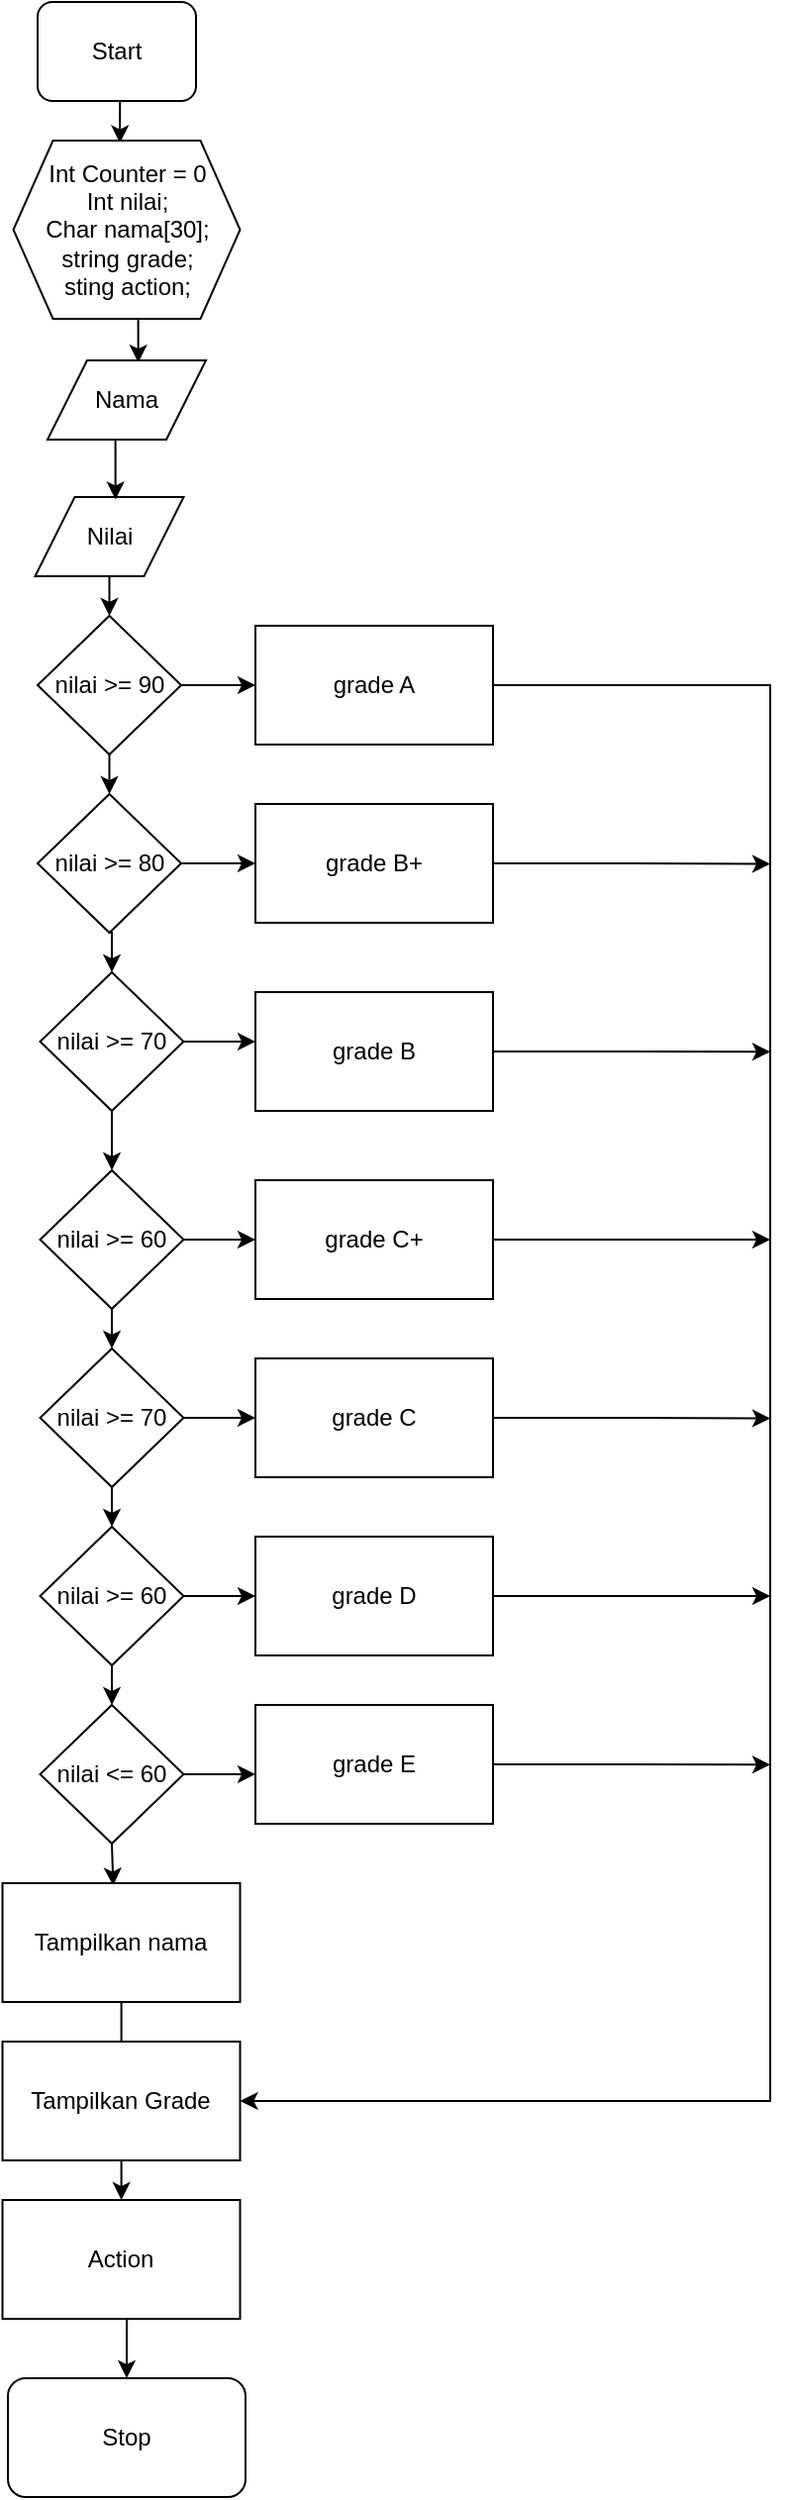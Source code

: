 <mxfile version="15.7.0" type="github">
  <diagram id="WCWadhV5rROmMvLaElrr" name="Page-1">
    <mxGraphModel dx="1221" dy="1841" grid="1" gridSize="10" guides="1" tooltips="1" connect="1" arrows="1" fold="1" page="1" pageScale="1" pageWidth="827" pageHeight="1169" math="0" shadow="0">
      <root>
        <mxCell id="0" />
        <mxCell id="1" parent="0" />
        <mxCell id="hPVc3B3CiWSuJGAfO9fB-38" style="edgeStyle=orthogonalEdgeStyle;rounded=0;orthogonalLoop=1;jettySize=auto;html=1;exitX=0.5;exitY=1;exitDx=0;exitDy=0;entryX=0.47;entryY=0.014;entryDx=0;entryDy=0;entryPerimeter=0;" edge="1" parent="1" source="hPVc3B3CiWSuJGAfO9fB-2" target="hPVc3B3CiWSuJGAfO9fB-7">
          <mxGeometry relative="1" as="geometry" />
        </mxCell>
        <mxCell id="hPVc3B3CiWSuJGAfO9fB-2" value="Start" style="rounded=1;whiteSpace=wrap;html=1;" vertex="1" parent="1">
          <mxGeometry x="150" y="-1160" width="80" height="50" as="geometry" />
        </mxCell>
        <mxCell id="hPVc3B3CiWSuJGAfO9fB-40" style="edgeStyle=orthogonalEdgeStyle;rounded=0;orthogonalLoop=1;jettySize=auto;html=1;exitX=0.5;exitY=1;exitDx=0;exitDy=0;entryX=0.573;entryY=0.028;entryDx=0;entryDy=0;entryPerimeter=0;" edge="1" parent="1" source="hPVc3B3CiWSuJGAfO9fB-7" target="hPVc3B3CiWSuJGAfO9fB-9">
          <mxGeometry relative="1" as="geometry" />
        </mxCell>
        <mxCell id="hPVc3B3CiWSuJGAfO9fB-7" value="Int Counter = 0&lt;br&gt;Int nilai;&lt;br&gt;Char nama[30];&lt;br&gt;string grade;&lt;br&gt;sting action;" style="shape=hexagon;perimeter=hexagonPerimeter2;whiteSpace=wrap;html=1;fixedSize=1;" vertex="1" parent="1">
          <mxGeometry x="137.75" y="-1090" width="114.5" height="90" as="geometry" />
        </mxCell>
        <mxCell id="hPVc3B3CiWSuJGAfO9fB-47" style="edgeStyle=orthogonalEdgeStyle;rounded=0;orthogonalLoop=1;jettySize=auto;html=1;exitX=0.5;exitY=1;exitDx=0;exitDy=0;entryX=0.5;entryY=0;entryDx=0;entryDy=0;" edge="1" parent="1" source="hPVc3B3CiWSuJGAfO9fB-8" target="hPVc3B3CiWSuJGAfO9fB-10">
          <mxGeometry relative="1" as="geometry" />
        </mxCell>
        <mxCell id="hPVc3B3CiWSuJGAfO9fB-8" value="Nilai" style="shape=parallelogram;perimeter=parallelogramPerimeter;whiteSpace=wrap;html=1;fixedSize=1;" vertex="1" parent="1">
          <mxGeometry x="148.75" y="-910" width="75" height="40" as="geometry" />
        </mxCell>
        <mxCell id="hPVc3B3CiWSuJGAfO9fB-42" style="edgeStyle=orthogonalEdgeStyle;rounded=0;orthogonalLoop=1;jettySize=auto;html=1;exitX=0.5;exitY=1;exitDx=0;exitDy=0;entryX=0.541;entryY=0.031;entryDx=0;entryDy=0;entryPerimeter=0;" edge="1" parent="1" source="hPVc3B3CiWSuJGAfO9fB-9" target="hPVc3B3CiWSuJGAfO9fB-8">
          <mxGeometry relative="1" as="geometry" />
        </mxCell>
        <mxCell id="hPVc3B3CiWSuJGAfO9fB-9" value="Nama" style="shape=parallelogram;perimeter=parallelogramPerimeter;whiteSpace=wrap;html=1;fixedSize=1;" vertex="1" parent="1">
          <mxGeometry x="155" y="-979" width="80" height="40" as="geometry" />
        </mxCell>
        <mxCell id="hPVc3B3CiWSuJGAfO9fB-48" style="edgeStyle=orthogonalEdgeStyle;rounded=0;orthogonalLoop=1;jettySize=auto;html=1;exitX=0.5;exitY=1;exitDx=0;exitDy=0;entryX=0.5;entryY=0;entryDx=0;entryDy=0;" edge="1" parent="1" source="hPVc3B3CiWSuJGAfO9fB-10" target="hPVc3B3CiWSuJGAfO9fB-27">
          <mxGeometry relative="1" as="geometry" />
        </mxCell>
        <mxCell id="hPVc3B3CiWSuJGAfO9fB-61" value="" style="edgeStyle=orthogonalEdgeStyle;rounded=0;orthogonalLoop=1;jettySize=auto;html=1;" edge="1" parent="1" source="hPVc3B3CiWSuJGAfO9fB-10" target="hPVc3B3CiWSuJGAfO9fB-24">
          <mxGeometry relative="1" as="geometry" />
        </mxCell>
        <mxCell id="hPVc3B3CiWSuJGAfO9fB-10" value="nilai &amp;gt;= 90" style="rhombus;whiteSpace=wrap;html=1;" vertex="1" parent="1">
          <mxGeometry x="150" y="-850" width="72.5" height="70" as="geometry" />
        </mxCell>
        <mxCell id="hPVc3B3CiWSuJGAfO9fB-72" style="edgeStyle=orthogonalEdgeStyle;rounded=0;orthogonalLoop=1;jettySize=auto;html=1;exitX=1;exitY=0.5;exitDx=0;exitDy=0;" edge="1" parent="1" source="hPVc3B3CiWSuJGAfO9fB-18">
          <mxGeometry relative="1" as="geometry">
            <mxPoint x="520" y="-724.714" as="targetPoint" />
          </mxGeometry>
        </mxCell>
        <mxCell id="hPVc3B3CiWSuJGAfO9fB-18" value="grade B+" style="rounded=0;whiteSpace=wrap;html=1;" vertex="1" parent="1">
          <mxGeometry x="260" y="-755" width="120" height="60" as="geometry" />
        </mxCell>
        <mxCell id="hPVc3B3CiWSuJGAfO9fB-73" style="edgeStyle=orthogonalEdgeStyle;rounded=0;orthogonalLoop=1;jettySize=auto;html=1;exitX=1;exitY=0.5;exitDx=0;exitDy=0;" edge="1" parent="1" source="hPVc3B3CiWSuJGAfO9fB-19">
          <mxGeometry relative="1" as="geometry">
            <mxPoint x="520" y="-629.857" as="targetPoint" />
          </mxGeometry>
        </mxCell>
        <mxCell id="hPVc3B3CiWSuJGAfO9fB-19" value="grade B" style="rounded=0;whiteSpace=wrap;html=1;" vertex="1" parent="1">
          <mxGeometry x="260" y="-660" width="120" height="60" as="geometry" />
        </mxCell>
        <mxCell id="hPVc3B3CiWSuJGAfO9fB-74" style="edgeStyle=orthogonalEdgeStyle;rounded=0;orthogonalLoop=1;jettySize=auto;html=1;exitX=1;exitY=0.5;exitDx=0;exitDy=0;" edge="1" parent="1" source="hPVc3B3CiWSuJGAfO9fB-20">
          <mxGeometry relative="1" as="geometry">
            <mxPoint x="520" y="-535" as="targetPoint" />
          </mxGeometry>
        </mxCell>
        <mxCell id="hPVc3B3CiWSuJGAfO9fB-20" value="grade C+" style="rounded=0;whiteSpace=wrap;html=1;" vertex="1" parent="1">
          <mxGeometry x="260" y="-565" width="120" height="60" as="geometry" />
        </mxCell>
        <mxCell id="hPVc3B3CiWSuJGAfO9fB-75" style="edgeStyle=orthogonalEdgeStyle;rounded=0;orthogonalLoop=1;jettySize=auto;html=1;exitX=1;exitY=0.5;exitDx=0;exitDy=0;" edge="1" parent="1" source="hPVc3B3CiWSuJGAfO9fB-21">
          <mxGeometry relative="1" as="geometry">
            <mxPoint x="520" y="-444.714" as="targetPoint" />
          </mxGeometry>
        </mxCell>
        <mxCell id="hPVc3B3CiWSuJGAfO9fB-21" value="grade C" style="rounded=0;whiteSpace=wrap;html=1;" vertex="1" parent="1">
          <mxGeometry x="260" y="-475" width="120" height="60" as="geometry" />
        </mxCell>
        <mxCell id="hPVc3B3CiWSuJGAfO9fB-76" style="edgeStyle=orthogonalEdgeStyle;rounded=0;orthogonalLoop=1;jettySize=auto;html=1;exitX=1;exitY=0.5;exitDx=0;exitDy=0;" edge="1" parent="1" source="hPVc3B3CiWSuJGAfO9fB-22">
          <mxGeometry relative="1" as="geometry">
            <mxPoint x="520" y="-355" as="targetPoint" />
          </mxGeometry>
        </mxCell>
        <mxCell id="hPVc3B3CiWSuJGAfO9fB-22" value="grade D" style="rounded=0;whiteSpace=wrap;html=1;" vertex="1" parent="1">
          <mxGeometry x="260" y="-385" width="120" height="60" as="geometry" />
        </mxCell>
        <mxCell id="hPVc3B3CiWSuJGAfO9fB-71" style="edgeStyle=orthogonalEdgeStyle;rounded=0;orthogonalLoop=1;jettySize=auto;html=1;exitX=1;exitY=0.5;exitDx=0;exitDy=0;entryX=1;entryY=0.5;entryDx=0;entryDy=0;" edge="1" parent="1" source="hPVc3B3CiWSuJGAfO9fB-24" target="hPVc3B3CiWSuJGAfO9fB-34">
          <mxGeometry relative="1" as="geometry">
            <Array as="points">
              <mxPoint x="520" y="-815" />
              <mxPoint x="520" y="-100" />
            </Array>
          </mxGeometry>
        </mxCell>
        <mxCell id="hPVc3B3CiWSuJGAfO9fB-24" value="grade A" style="rounded=0;whiteSpace=wrap;html=1;" vertex="1" parent="1">
          <mxGeometry x="260" y="-845" width="120" height="60" as="geometry" />
        </mxCell>
        <mxCell id="hPVc3B3CiWSuJGAfO9fB-77" style="edgeStyle=orthogonalEdgeStyle;rounded=0;orthogonalLoop=1;jettySize=auto;html=1;exitX=1;exitY=0.5;exitDx=0;exitDy=0;" edge="1" parent="1" source="hPVc3B3CiWSuJGAfO9fB-26">
          <mxGeometry relative="1" as="geometry">
            <mxPoint x="520" y="-269.857" as="targetPoint" />
          </mxGeometry>
        </mxCell>
        <mxCell id="hPVc3B3CiWSuJGAfO9fB-26" value="grade E" style="rounded=0;whiteSpace=wrap;html=1;" vertex="1" parent="1">
          <mxGeometry x="260" y="-300" width="120" height="60" as="geometry" />
        </mxCell>
        <mxCell id="hPVc3B3CiWSuJGAfO9fB-49" style="edgeStyle=orthogonalEdgeStyle;rounded=0;orthogonalLoop=1;jettySize=auto;html=1;exitX=0.5;exitY=1;exitDx=0;exitDy=0;entryX=0.5;entryY=0;entryDx=0;entryDy=0;" edge="1" parent="1" source="hPVc3B3CiWSuJGAfO9fB-27" target="hPVc3B3CiWSuJGAfO9fB-29">
          <mxGeometry relative="1" as="geometry" />
        </mxCell>
        <mxCell id="hPVc3B3CiWSuJGAfO9fB-62" value="" style="edgeStyle=orthogonalEdgeStyle;rounded=0;orthogonalLoop=1;jettySize=auto;html=1;" edge="1" parent="1" source="hPVc3B3CiWSuJGAfO9fB-27" target="hPVc3B3CiWSuJGAfO9fB-18">
          <mxGeometry relative="1" as="geometry" />
        </mxCell>
        <mxCell id="hPVc3B3CiWSuJGAfO9fB-27" value="nilai &amp;gt;= 80" style="rhombus;whiteSpace=wrap;html=1;" vertex="1" parent="1">
          <mxGeometry x="150" y="-760" width="72.5" height="70" as="geometry" />
        </mxCell>
        <mxCell id="hPVc3B3CiWSuJGAfO9fB-55" style="edgeStyle=orthogonalEdgeStyle;rounded=0;orthogonalLoop=1;jettySize=auto;html=1;exitX=0.5;exitY=1;exitDx=0;exitDy=0;entryX=0.5;entryY=0;entryDx=0;entryDy=0;" edge="1" parent="1" source="hPVc3B3CiWSuJGAfO9fB-28" target="hPVc3B3CiWSuJGAfO9fB-31">
          <mxGeometry relative="1" as="geometry" />
        </mxCell>
        <mxCell id="hPVc3B3CiWSuJGAfO9fB-64" value="" style="edgeStyle=orthogonalEdgeStyle;rounded=0;orthogonalLoop=1;jettySize=auto;html=1;" edge="1" parent="1" source="hPVc3B3CiWSuJGAfO9fB-28" target="hPVc3B3CiWSuJGAfO9fB-20">
          <mxGeometry relative="1" as="geometry" />
        </mxCell>
        <mxCell id="hPVc3B3CiWSuJGAfO9fB-28" value="nilai &amp;gt;= 60" style="rhombus;whiteSpace=wrap;html=1;" vertex="1" parent="1">
          <mxGeometry x="151.25" y="-570" width="72.5" height="70" as="geometry" />
        </mxCell>
        <mxCell id="hPVc3B3CiWSuJGAfO9fB-52" style="edgeStyle=orthogonalEdgeStyle;rounded=0;orthogonalLoop=1;jettySize=auto;html=1;exitX=0.5;exitY=1;exitDx=0;exitDy=0;entryX=0.5;entryY=0;entryDx=0;entryDy=0;" edge="1" parent="1" source="hPVc3B3CiWSuJGAfO9fB-29" target="hPVc3B3CiWSuJGAfO9fB-28">
          <mxGeometry relative="1" as="geometry" />
        </mxCell>
        <mxCell id="hPVc3B3CiWSuJGAfO9fB-63" value="" style="edgeStyle=orthogonalEdgeStyle;rounded=0;orthogonalLoop=1;jettySize=auto;html=1;entryX=0;entryY=0.417;entryDx=0;entryDy=0;entryPerimeter=0;" edge="1" parent="1" source="hPVc3B3CiWSuJGAfO9fB-29" target="hPVc3B3CiWSuJGAfO9fB-19">
          <mxGeometry relative="1" as="geometry">
            <mxPoint x="244" y="-635" as="targetPoint" />
          </mxGeometry>
        </mxCell>
        <mxCell id="hPVc3B3CiWSuJGAfO9fB-29" value="nilai &amp;gt;= 70" style="rhombus;whiteSpace=wrap;html=1;" vertex="1" parent="1">
          <mxGeometry x="151.25" y="-670" width="72.5" height="70" as="geometry" />
        </mxCell>
        <mxCell id="hPVc3B3CiWSuJGAfO9fB-57" style="edgeStyle=orthogonalEdgeStyle;rounded=0;orthogonalLoop=1;jettySize=auto;html=1;exitX=0.5;exitY=1;exitDx=0;exitDy=0;entryX=0.5;entryY=0;entryDx=0;entryDy=0;" edge="1" parent="1" source="hPVc3B3CiWSuJGAfO9fB-30" target="hPVc3B3CiWSuJGAfO9fB-32">
          <mxGeometry relative="1" as="geometry" />
        </mxCell>
        <mxCell id="hPVc3B3CiWSuJGAfO9fB-66" value="" style="edgeStyle=orthogonalEdgeStyle;rounded=0;orthogonalLoop=1;jettySize=auto;html=1;" edge="1" parent="1" source="hPVc3B3CiWSuJGAfO9fB-30" target="hPVc3B3CiWSuJGAfO9fB-22">
          <mxGeometry relative="1" as="geometry" />
        </mxCell>
        <mxCell id="hPVc3B3CiWSuJGAfO9fB-30" value="nilai &amp;gt;= 60" style="rhombus;whiteSpace=wrap;html=1;" vertex="1" parent="1">
          <mxGeometry x="151.25" y="-390" width="72.5" height="70" as="geometry" />
        </mxCell>
        <mxCell id="hPVc3B3CiWSuJGAfO9fB-56" style="edgeStyle=orthogonalEdgeStyle;rounded=0;orthogonalLoop=1;jettySize=auto;html=1;exitX=0.5;exitY=1;exitDx=0;exitDy=0;entryX=0.5;entryY=0;entryDx=0;entryDy=0;" edge="1" parent="1" source="hPVc3B3CiWSuJGAfO9fB-31" target="hPVc3B3CiWSuJGAfO9fB-30">
          <mxGeometry relative="1" as="geometry" />
        </mxCell>
        <mxCell id="hPVc3B3CiWSuJGAfO9fB-65" value="" style="edgeStyle=orthogonalEdgeStyle;rounded=0;orthogonalLoop=1;jettySize=auto;html=1;" edge="1" parent="1" source="hPVc3B3CiWSuJGAfO9fB-31" target="hPVc3B3CiWSuJGAfO9fB-21">
          <mxGeometry relative="1" as="geometry" />
        </mxCell>
        <mxCell id="hPVc3B3CiWSuJGAfO9fB-31" value="nilai &amp;gt;= 70" style="rhombus;whiteSpace=wrap;html=1;" vertex="1" parent="1">
          <mxGeometry x="151.25" y="-480" width="72.5" height="70" as="geometry" />
        </mxCell>
        <mxCell id="hPVc3B3CiWSuJGAfO9fB-58" style="edgeStyle=orthogonalEdgeStyle;rounded=0;orthogonalLoop=1;jettySize=auto;html=1;exitX=0.5;exitY=1;exitDx=0;exitDy=0;entryX=0.466;entryY=0.02;entryDx=0;entryDy=0;entryPerimeter=0;" edge="1" parent="1" source="hPVc3B3CiWSuJGAfO9fB-32" target="hPVc3B3CiWSuJGAfO9fB-33">
          <mxGeometry relative="1" as="geometry" />
        </mxCell>
        <mxCell id="hPVc3B3CiWSuJGAfO9fB-69" style="edgeStyle=orthogonalEdgeStyle;rounded=0;orthogonalLoop=1;jettySize=auto;html=1;exitX=1;exitY=0.5;exitDx=0;exitDy=0;entryX=0;entryY=0.583;entryDx=0;entryDy=0;entryPerimeter=0;" edge="1" parent="1" source="hPVc3B3CiWSuJGAfO9fB-32" target="hPVc3B3CiWSuJGAfO9fB-26">
          <mxGeometry relative="1" as="geometry" />
        </mxCell>
        <mxCell id="hPVc3B3CiWSuJGAfO9fB-32" value="nilai &amp;lt;= 60" style="rhombus;whiteSpace=wrap;html=1;" vertex="1" parent="1">
          <mxGeometry x="151.25" y="-300" width="72.5" height="70" as="geometry" />
        </mxCell>
        <mxCell id="hPVc3B3CiWSuJGAfO9fB-59" value="" style="edgeStyle=orthogonalEdgeStyle;rounded=0;orthogonalLoop=1;jettySize=auto;html=1;" edge="1" parent="1" source="hPVc3B3CiWSuJGAfO9fB-33" target="hPVc3B3CiWSuJGAfO9fB-36">
          <mxGeometry relative="1" as="geometry">
            <Array as="points">
              <mxPoint x="192" y="-100" />
              <mxPoint x="192" y="-100" />
            </Array>
          </mxGeometry>
        </mxCell>
        <mxCell id="hPVc3B3CiWSuJGAfO9fB-33" value="Tampilkan nama" style="rounded=0;whiteSpace=wrap;html=1;" vertex="1" parent="1">
          <mxGeometry x="132.25" y="-210" width="120" height="60" as="geometry" />
        </mxCell>
        <mxCell id="hPVc3B3CiWSuJGAfO9fB-34" value="Tampilkan Grade" style="rounded=0;whiteSpace=wrap;html=1;" vertex="1" parent="1">
          <mxGeometry x="132.25" y="-130" width="120" height="60" as="geometry" />
        </mxCell>
        <mxCell id="hPVc3B3CiWSuJGAfO9fB-60" value="" style="edgeStyle=orthogonalEdgeStyle;rounded=0;orthogonalLoop=1;jettySize=auto;html=1;" edge="1" parent="1" source="hPVc3B3CiWSuJGAfO9fB-36" target="hPVc3B3CiWSuJGAfO9fB-37">
          <mxGeometry relative="1" as="geometry">
            <Array as="points">
              <mxPoint x="195" y="20" />
              <mxPoint x="195" y="20" />
            </Array>
          </mxGeometry>
        </mxCell>
        <mxCell id="hPVc3B3CiWSuJGAfO9fB-36" value="Action" style="rounded=0;whiteSpace=wrap;html=1;" vertex="1" parent="1">
          <mxGeometry x="132.25" y="-50" width="120" height="60" as="geometry" />
        </mxCell>
        <mxCell id="hPVc3B3CiWSuJGAfO9fB-37" value="Stop" style="rounded=1;whiteSpace=wrap;html=1;" vertex="1" parent="1">
          <mxGeometry x="135" y="40" width="120" height="60" as="geometry" />
        </mxCell>
      </root>
    </mxGraphModel>
  </diagram>
</mxfile>
